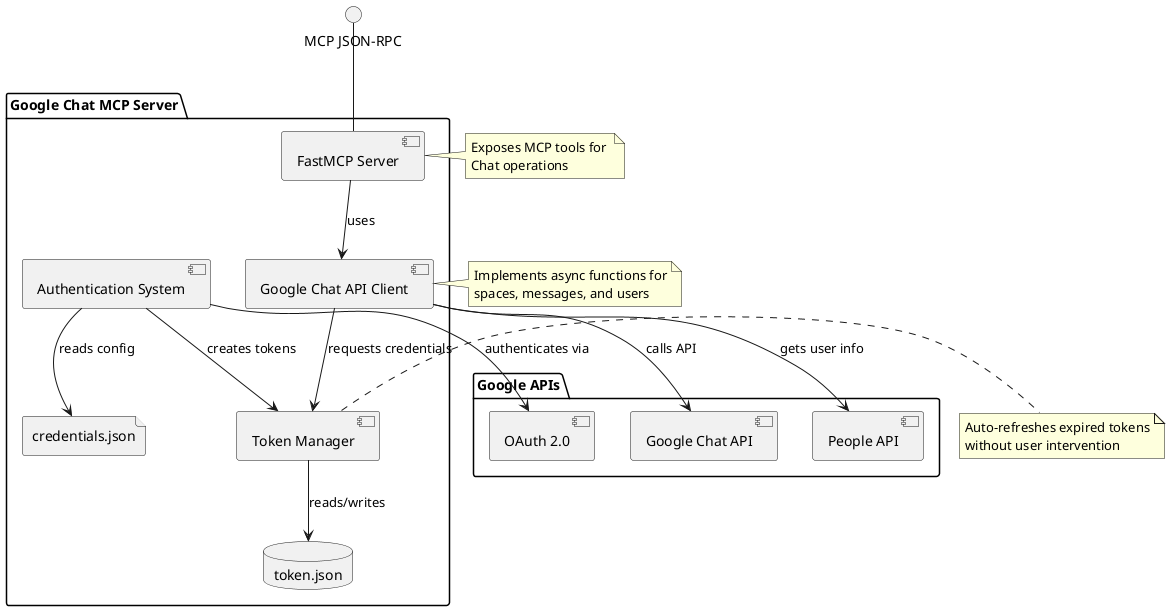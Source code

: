 @startuml Google Chat MCP Server Component Diagram

' Simplified component diagram with key elements

package "Google Chat MCP Server" {
  component "FastMCP Server" as FastMCP
  component "Google Chat API Client" as APIClient
  component "Authentication System" as Auth
  component "Token Manager" as TokenManager
  
  database "token.json" as TokenFile
  file "credentials.json" as CredFile
}

package "Google APIs" {
  component "Google Chat API" as GoogleChat
  component "People API" as People
  component "OAuth 2.0" as OAuth
}

' Define relationships
FastMCP --> APIClient : uses
APIClient --> TokenManager : requests credentials
APIClient --> GoogleChat : calls API
APIClient --> People : gets user info
Auth --> OAuth : authenticates via
TokenManager --> TokenFile : reads/writes
Auth --> CredFile : reads config
Auth --> TokenManager : creates tokens

' Add key details as notes
note right of FastMCP
  Exposes MCP tools for 
  Chat operations
end note

note right of APIClient
  Implements async functions for
  spaces, messages, and users
end note

note right of TokenManager
  Auto-refreshes expired tokens
  without user intervention
end note

' Simple interfaces
interface "MCP JSON-RPC" as MCPRPC
MCPRPC -- FastMCP

@enduml
